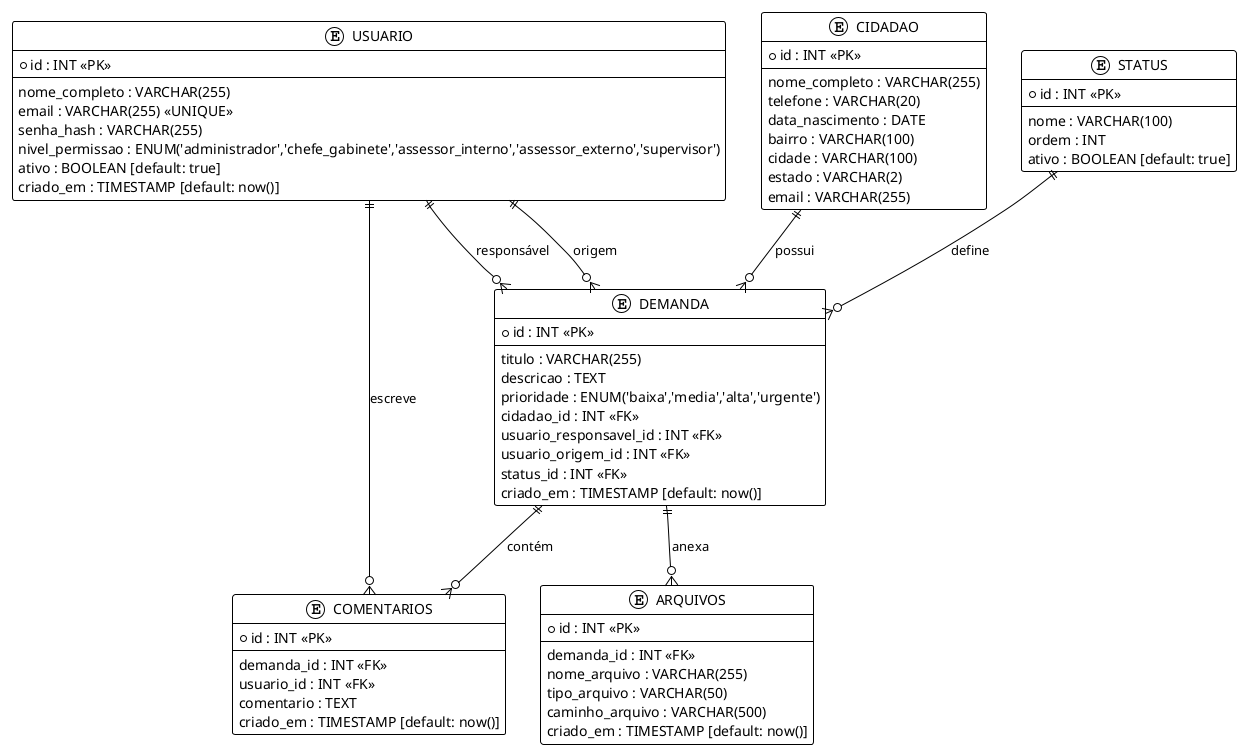 @startuml Diagrama Modelagem Banco de Dados
!theme plain

entity "USUARIO" as usuarios {
  *id : INT <<PK>>
  --
  nome_completo : VARCHAR(255)
  email : VARCHAR(255) <<UNIQUE>>
  senha_hash : VARCHAR(255)
  nivel_permissao : ENUM('administrador','chefe_gabinete','assessor_interno','assessor_externo','supervisor')
  ativo : BOOLEAN [default: true]
  criado_em : TIMESTAMP [default: now()]
}

entity "CIDADAO" as cidadaos {
  *id : INT <<PK>>
  --
  nome_completo : VARCHAR(255)
  telefone : VARCHAR(20)
  data_nascimento : DATE
  bairro : VARCHAR(100)
  cidade : VARCHAR(100)
  estado : VARCHAR(2)
  email : VARCHAR(255)
}

entity "STATUS" as status {
  *id : INT <<PK>>
  --
  nome : VARCHAR(100)
  ordem : INT
  ativo : BOOLEAN [default: true]
}

entity "DEMANDA" as demandas {
  *id : INT <<PK>>
  --
  titulo : VARCHAR(255)
  descricao : TEXT
  prioridade : ENUM('baixa','media','alta','urgente')
  cidadao_id : INT <<FK>>
  usuario_responsavel_id : INT <<FK>>
  usuario_origem_id : INT <<FK>>
  status_id : INT <<FK>>
  criado_em : TIMESTAMP [default: now()]
}

entity "ARQUIVOS" as arquivos {
  *id : INT <<PK>>
  --
  demanda_id : INT <<FK>>
  nome_arquivo : VARCHAR(255)
  tipo_arquivo : VARCHAR(50)
  caminho_arquivo : VARCHAR(500)
  criado_em : TIMESTAMP [default: now()]
}

entity "COMENTARIOS" as comentarios {
  *id : INT <<PK>>
  --
  demanda_id : INT <<FK>>
  usuario_id : INT <<FK>>
  comentario : TEXT
  criado_em : TIMESTAMP [default: now()]
}

' --- Relacionamentos ---
cidadaos ||--o{ demandas : "possui"
usuarios ||--o{ demandas : "responsável"
usuarios ||--o{ demandas : "origem"
status ||--o{ demandas : "define"
demandas ||--o{ arquivos : "anexa"
demandas ||--o{ comentarios : "contém"
usuarios ||--o{ comentarios : "escreve"

@enduml
